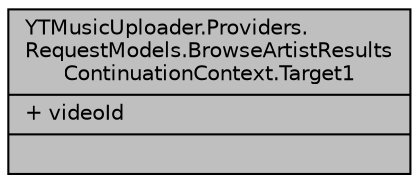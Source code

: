 digraph "YTMusicUploader.Providers.RequestModels.BrowseArtistResultsContinuationContext.Target1"
{
 // LATEX_PDF_SIZE
  edge [fontname="Helvetica",fontsize="10",labelfontname="Helvetica",labelfontsize="10"];
  node [fontname="Helvetica",fontsize="10",shape=record];
  Node1 [label="{YTMusicUploader.Providers.\lRequestModels.BrowseArtistResults\lContinuationContext.Target1\n|+ videoId\l|}",height=0.2,width=0.4,color="black", fillcolor="grey75", style="filled", fontcolor="black",tooltip=" "];
}
